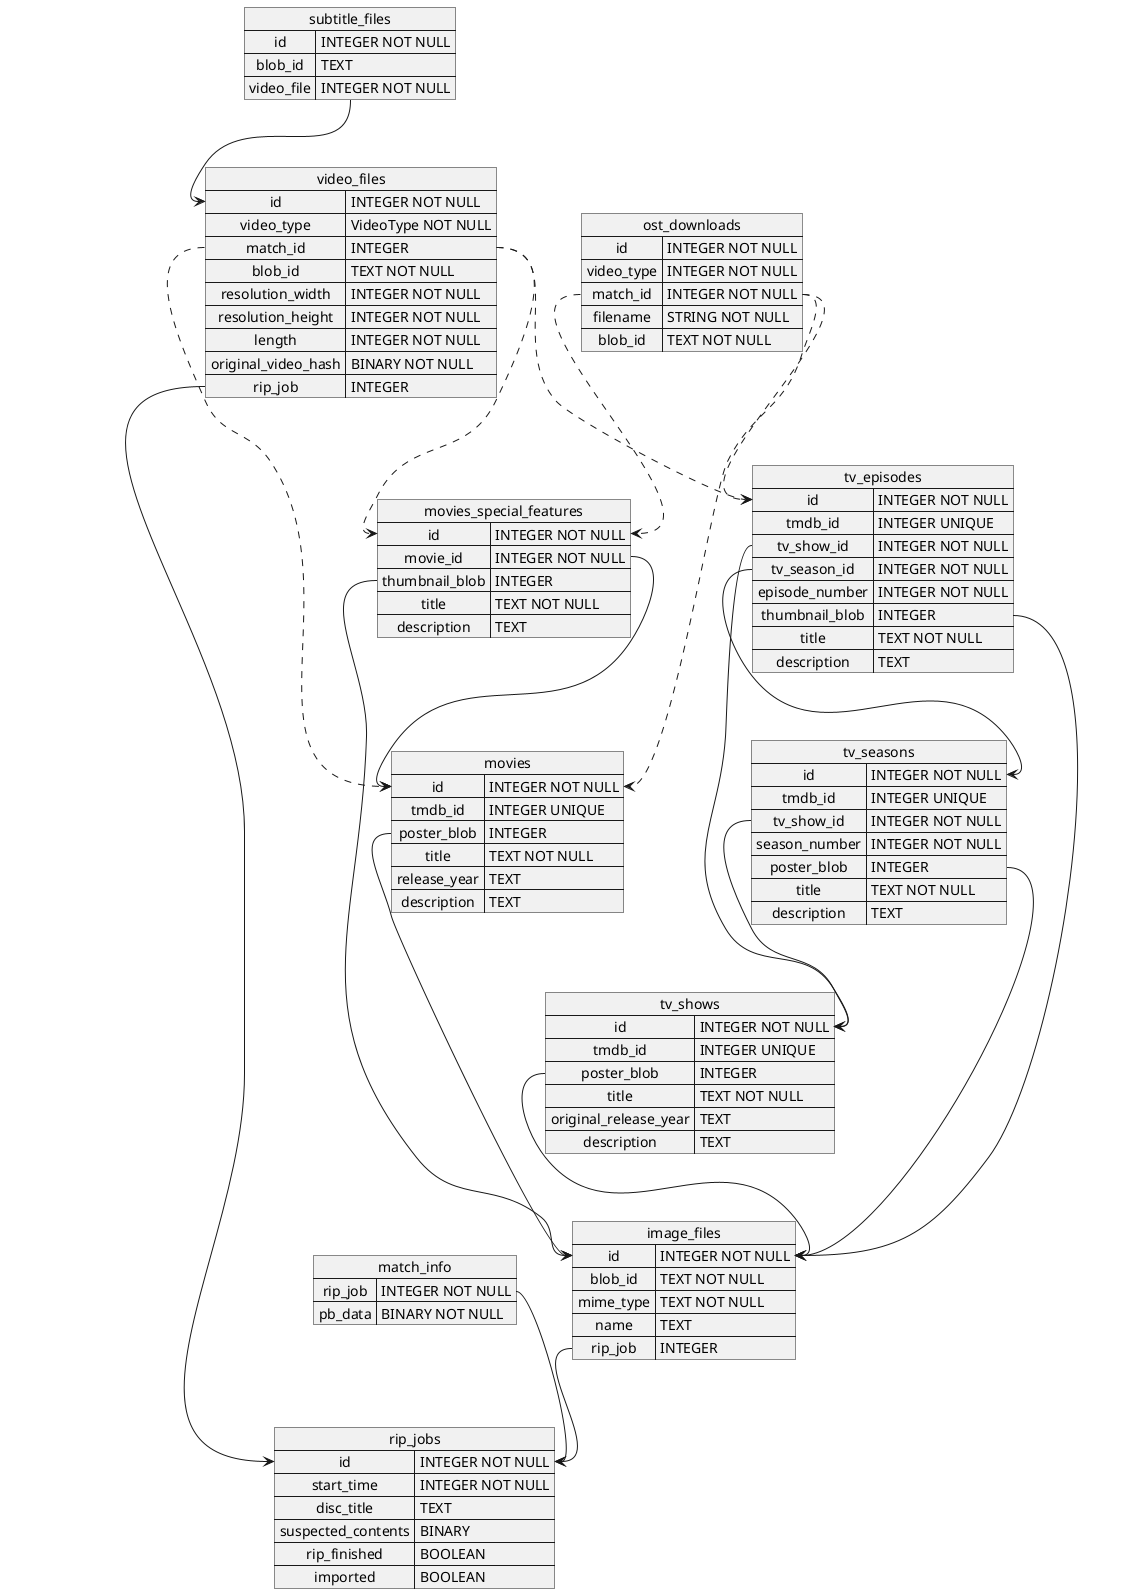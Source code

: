 @startuml

map movies {
	id => INTEGER NOT NULL
	tmdb_id => INTEGER UNIQUE
	poster_blob => INTEGER
	title => TEXT NOT NULL
	release_year => TEXT
	description => TEXT
}

map movies_special_features {
	id => INTEGER NOT NULL
	movie_id => INTEGER NOT NULL
	thumbnail_blob => INTEGER
	title => TEXT NOT NULL
	description => TEXT
}

map tv_shows {
	id => INTEGER NOT NULL
	tmdb_id => INTEGER UNIQUE
	poster_blob => INTEGER
	title => TEXT NOT NULL
	original_release_year => TEXT
	description => TEXT
}

map tv_seasons {
	id => INTEGER NOT NULL
	tmdb_id => INTEGER UNIQUE
	tv_show_id => INTEGER NOT NULL
	season_number => INTEGER NOT NULL
	poster_blob => INTEGER
	title => TEXT NOT NULL
	description => TEXT
}

map tv_episodes {
	id => INTEGER NOT NULL
	tmdb_id => INTEGER UNIQUE
	tv_show_id => INTEGER NOT NULL
	tv_season_id => INTEGER NOT NULL
	episode_number => INTEGER NOT NULL
	thumbnail_blob => INTEGER
	title => TEXT NOT NULL
	description => TEXT
}

map rip_jobs {
	id => INTEGER NOT NULL
	start_time => INTEGER NOT NULL
	disc_title => TEXT
	suspected_contents => BINARY
	rip_finished => BOOLEAN
	imported => BOOLEAN
}

map video_files {
	id => INTEGER NOT NULL
	video_type => VideoType NOT NULL
	match_id => INTEGER
	blob_id => TEXT NOT NULL
	resolution_width => INTEGER NOT NULL
	resolution_height => INTEGER NOT NULL
	length => INTEGER NOT NULL
	original_video_hash => BINARY NOT NULL
	rip_job => INTEGER
}

map subtitle_files {
	id => INTEGER NOT NULL
	blob_id => TEXT
	video_file => INTEGER NOT NULL
}

map ost_downloads {
	id => INTEGER NOT NULL
	video_type => INTEGER NOT NULL
	match_id => INTEGER NOT NULL
	filename => STRING NOT NULL
	blob_id => TEXT NOT NULL
}

map match_info {
	rip_job => INTEGER NOT NULL
	pb_data => BINARY NOT NULL
}

map image_files {
	id => INTEGER NOT NULL
	blob_id => TEXT NOT NULL
	mime_type => TEXT NOT NULL
	name => TEXT
	rip_job => INTEGER
}

movies::poster_blob --> image_files::id
movies_special_features::movie_id --> movies::id
movies_special_features::thumbnail_blob --> image_files::id
tv_shows::poster_blob --> image_files::id
tv_seasons::tv_show_id --> tv_shows::id
tv_seasons::poster_blob --> image_files::id
tv_episodes::tv_show_id --> tv_shows::id
tv_episodes::tv_season_id --> tv_seasons::id
tv_episodes::thumbnail_blob --> image_files::id
video_files::match_id ..> movies::id
video_files::match_id ..> movies_special_features::id
video_files::match_id ..> tv_episodes::id
video_files::rip_job --> rip_jobs::id
subtitle_files::video_file --> video_files::id
ost_downloads::match_id ..> movies::id
ost_downloads::match_id ..> movies_special_features::id
ost_downloads::match_id ..> tv_episodes::id
match_info::rip_job --> rip_jobs::id
image_files::rip_job --> rip_jobs::id

@enduml
